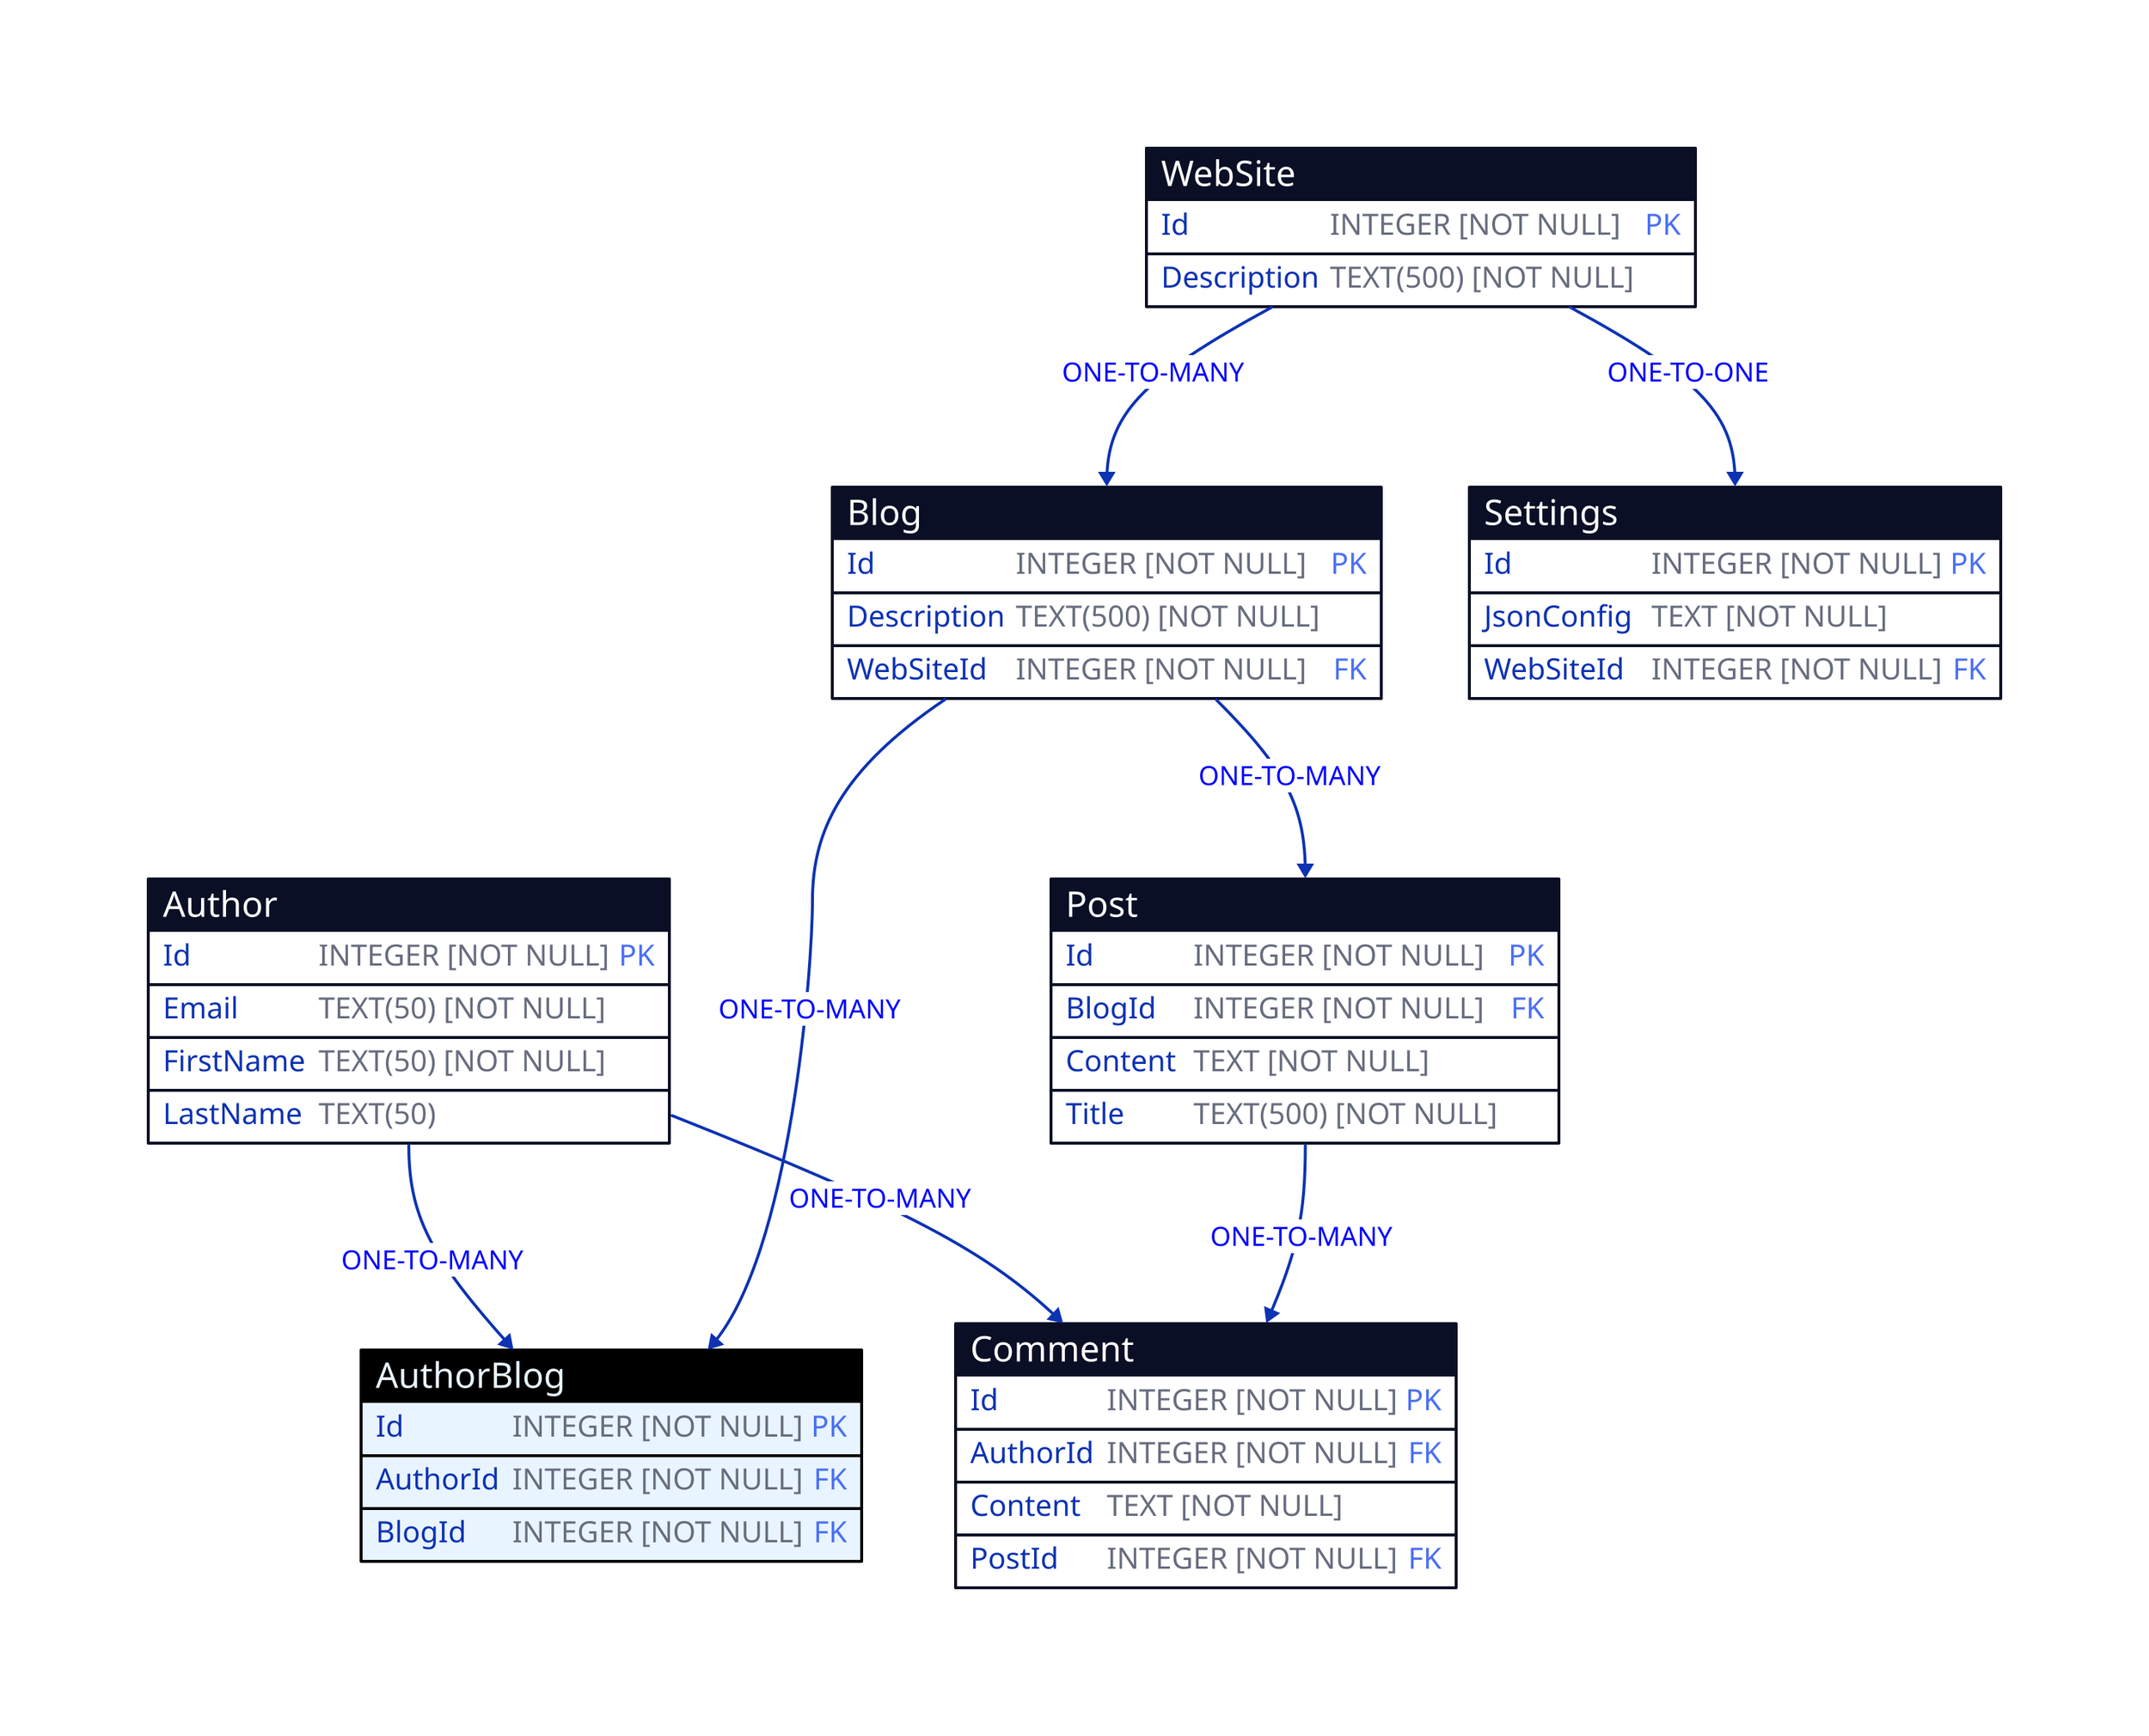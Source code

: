 Author: {
  shape: sql_table

  Id: INTEGER \[NOT NULL\] {constraint: primary_key}
  Email: TEXT(50) \[NOT NULL\]
  FirstName: TEXT(50) \[NOT NULL\]
  LastName: TEXT(50)
}

AuthorBlog: {
  shape: sql_table

  style: {
    fill: black
    stroke: \#E8F4FF
  }

  Id: INTEGER \[NOT NULL\] {constraint: primary_key}
  AuthorId: INTEGER \[NOT NULL\] {constraint: foreign_key}
  BlogId: INTEGER \[NOT NULL\] {constraint: foreign_key}
}

Blog: {
  shape: sql_table

  Id: INTEGER \[NOT NULL\] {constraint: primary_key}
  Description: TEXT(500) \[NOT NULL\]
  WebSiteId: INTEGER \[NOT NULL\] {constraint: foreign_key}
}

Comment: {
  shape: sql_table

  Id: INTEGER \[NOT NULL\] {constraint: primary_key}
  AuthorId: INTEGER \[NOT NULL\] {constraint: foreign_key}
  Content: TEXT \[NOT NULL\]
  PostId: INTEGER \[NOT NULL\] {constraint: foreign_key}
}

Post: {
  shape: sql_table

  Id: INTEGER \[NOT NULL\] {constraint: primary_key}
  BlogId: INTEGER \[NOT NULL\] {constraint: foreign_key}
  Content: TEXT \[NOT NULL\]
  Title: TEXT(500) \[NOT NULL\]
}

Settings: {
  shape: sql_table

  Id: INTEGER \[NOT NULL\] {constraint: primary_key}
  JsonConfig: TEXT \[NOT NULL\]
  WebSiteId: INTEGER \[NOT NULL\] {constraint: foreign_key}
}

WebSite: {
  shape: sql_table

  Id: INTEGER \[NOT NULL\] {constraint: primary_key}
  Description: TEXT(500) \[NOT NULL\]
}

Author.Id -> AuthorBlog.AuthorId: ONE-TO-MANY {
  style: {
    font-size: 18
    font-color: blue
    bold: true
  }
}

Blog.Id -> AuthorBlog.BlogId: ONE-TO-MANY {
  style: {
    font-size: 18
    font-color: blue
    bold: true
  }
}

WebSite.Id -> Blog.WebSiteId: ONE-TO-MANY {
  style: {
    font-size: 18
    font-color: blue
    bold: true
  }
}

Author.Id -> Comment.AuthorId: ONE-TO-MANY {
  style: {
    font-size: 18
    font-color: blue
    bold: true
  }
}

Post.Id -> Comment.PostId: ONE-TO-MANY {
  style: {
    font-size: 18
    font-color: blue
    bold: true
  }
}

Blog.Id -> Post.BlogId: ONE-TO-MANY {
  style: {
    font-size: 18
    font-color: blue
    bold: true
  }
}

WebSite.Id -> Settings.WebSiteId: ONE-TO-ONE {
  style: {
    font-size: 18
    font-color: blue
    bold: true
  }
}
